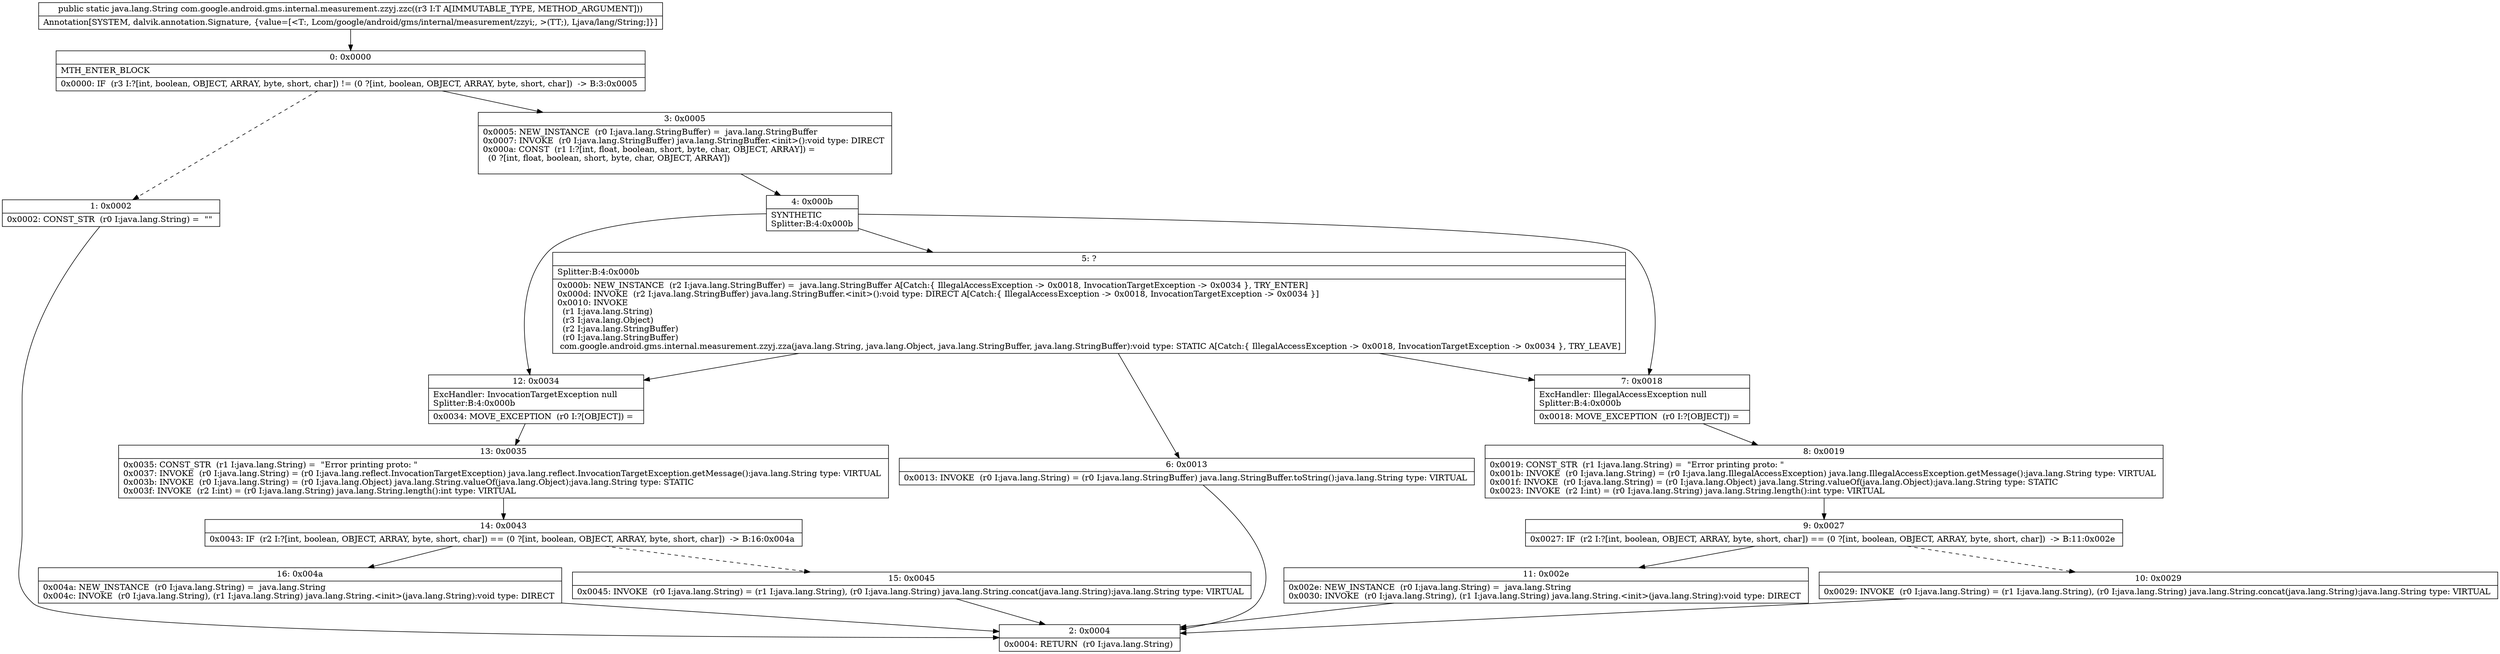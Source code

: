 digraph "CFG forcom.google.android.gms.internal.measurement.zzyj.zzc(Lcom\/google\/android\/gms\/internal\/measurement\/zzyi;)Ljava\/lang\/String;" {
Node_0 [shape=record,label="{0\:\ 0x0000|MTH_ENTER_BLOCK\l|0x0000: IF  (r3 I:?[int, boolean, OBJECT, ARRAY, byte, short, char]) != (0 ?[int, boolean, OBJECT, ARRAY, byte, short, char])  \-\> B:3:0x0005 \l}"];
Node_1 [shape=record,label="{1\:\ 0x0002|0x0002: CONST_STR  (r0 I:java.lang.String) =  \"\" \l}"];
Node_2 [shape=record,label="{2\:\ 0x0004|0x0004: RETURN  (r0 I:java.lang.String) \l}"];
Node_3 [shape=record,label="{3\:\ 0x0005|0x0005: NEW_INSTANCE  (r0 I:java.lang.StringBuffer) =  java.lang.StringBuffer \l0x0007: INVOKE  (r0 I:java.lang.StringBuffer) java.lang.StringBuffer.\<init\>():void type: DIRECT \l0x000a: CONST  (r1 I:?[int, float, boolean, short, byte, char, OBJECT, ARRAY]) = \l  (0 ?[int, float, boolean, short, byte, char, OBJECT, ARRAY])\l \l}"];
Node_4 [shape=record,label="{4\:\ 0x000b|SYNTHETIC\lSplitter:B:4:0x000b\l}"];
Node_5 [shape=record,label="{5\:\ ?|Splitter:B:4:0x000b\l|0x000b: NEW_INSTANCE  (r2 I:java.lang.StringBuffer) =  java.lang.StringBuffer A[Catch:\{ IllegalAccessException \-\> 0x0018, InvocationTargetException \-\> 0x0034 \}, TRY_ENTER]\l0x000d: INVOKE  (r2 I:java.lang.StringBuffer) java.lang.StringBuffer.\<init\>():void type: DIRECT A[Catch:\{ IllegalAccessException \-\> 0x0018, InvocationTargetException \-\> 0x0034 \}]\l0x0010: INVOKE  \l  (r1 I:java.lang.String)\l  (r3 I:java.lang.Object)\l  (r2 I:java.lang.StringBuffer)\l  (r0 I:java.lang.StringBuffer)\l com.google.android.gms.internal.measurement.zzyj.zza(java.lang.String, java.lang.Object, java.lang.StringBuffer, java.lang.StringBuffer):void type: STATIC A[Catch:\{ IllegalAccessException \-\> 0x0018, InvocationTargetException \-\> 0x0034 \}, TRY_LEAVE]\l}"];
Node_6 [shape=record,label="{6\:\ 0x0013|0x0013: INVOKE  (r0 I:java.lang.String) = (r0 I:java.lang.StringBuffer) java.lang.StringBuffer.toString():java.lang.String type: VIRTUAL \l}"];
Node_7 [shape=record,label="{7\:\ 0x0018|ExcHandler: IllegalAccessException null\lSplitter:B:4:0x000b\l|0x0018: MOVE_EXCEPTION  (r0 I:?[OBJECT]) =  \l}"];
Node_8 [shape=record,label="{8\:\ 0x0019|0x0019: CONST_STR  (r1 I:java.lang.String) =  \"Error printing proto: \" \l0x001b: INVOKE  (r0 I:java.lang.String) = (r0 I:java.lang.IllegalAccessException) java.lang.IllegalAccessException.getMessage():java.lang.String type: VIRTUAL \l0x001f: INVOKE  (r0 I:java.lang.String) = (r0 I:java.lang.Object) java.lang.String.valueOf(java.lang.Object):java.lang.String type: STATIC \l0x0023: INVOKE  (r2 I:int) = (r0 I:java.lang.String) java.lang.String.length():int type: VIRTUAL \l}"];
Node_9 [shape=record,label="{9\:\ 0x0027|0x0027: IF  (r2 I:?[int, boolean, OBJECT, ARRAY, byte, short, char]) == (0 ?[int, boolean, OBJECT, ARRAY, byte, short, char])  \-\> B:11:0x002e \l}"];
Node_10 [shape=record,label="{10\:\ 0x0029|0x0029: INVOKE  (r0 I:java.lang.String) = (r1 I:java.lang.String), (r0 I:java.lang.String) java.lang.String.concat(java.lang.String):java.lang.String type: VIRTUAL \l}"];
Node_11 [shape=record,label="{11\:\ 0x002e|0x002e: NEW_INSTANCE  (r0 I:java.lang.String) =  java.lang.String \l0x0030: INVOKE  (r0 I:java.lang.String), (r1 I:java.lang.String) java.lang.String.\<init\>(java.lang.String):void type: DIRECT \l}"];
Node_12 [shape=record,label="{12\:\ 0x0034|ExcHandler: InvocationTargetException null\lSplitter:B:4:0x000b\l|0x0034: MOVE_EXCEPTION  (r0 I:?[OBJECT]) =  \l}"];
Node_13 [shape=record,label="{13\:\ 0x0035|0x0035: CONST_STR  (r1 I:java.lang.String) =  \"Error printing proto: \" \l0x0037: INVOKE  (r0 I:java.lang.String) = (r0 I:java.lang.reflect.InvocationTargetException) java.lang.reflect.InvocationTargetException.getMessage():java.lang.String type: VIRTUAL \l0x003b: INVOKE  (r0 I:java.lang.String) = (r0 I:java.lang.Object) java.lang.String.valueOf(java.lang.Object):java.lang.String type: STATIC \l0x003f: INVOKE  (r2 I:int) = (r0 I:java.lang.String) java.lang.String.length():int type: VIRTUAL \l}"];
Node_14 [shape=record,label="{14\:\ 0x0043|0x0043: IF  (r2 I:?[int, boolean, OBJECT, ARRAY, byte, short, char]) == (0 ?[int, boolean, OBJECT, ARRAY, byte, short, char])  \-\> B:16:0x004a \l}"];
Node_15 [shape=record,label="{15\:\ 0x0045|0x0045: INVOKE  (r0 I:java.lang.String) = (r1 I:java.lang.String), (r0 I:java.lang.String) java.lang.String.concat(java.lang.String):java.lang.String type: VIRTUAL \l}"];
Node_16 [shape=record,label="{16\:\ 0x004a|0x004a: NEW_INSTANCE  (r0 I:java.lang.String) =  java.lang.String \l0x004c: INVOKE  (r0 I:java.lang.String), (r1 I:java.lang.String) java.lang.String.\<init\>(java.lang.String):void type: DIRECT \l}"];
MethodNode[shape=record,label="{public static java.lang.String com.google.android.gms.internal.measurement.zzyj.zzc((r3 I:T A[IMMUTABLE_TYPE, METHOD_ARGUMENT]))  | Annotation[SYSTEM, dalvik.annotation.Signature, \{value=[\<T:, Lcom\/google\/android\/gms\/internal\/measurement\/zzyi;, \>(TT;), Ljava\/lang\/String;]\}]\l}"];
MethodNode -> Node_0;
Node_0 -> Node_1[style=dashed];
Node_0 -> Node_3;
Node_1 -> Node_2;
Node_3 -> Node_4;
Node_4 -> Node_5;
Node_4 -> Node_7;
Node_4 -> Node_12;
Node_5 -> Node_6;
Node_5 -> Node_7;
Node_5 -> Node_12;
Node_6 -> Node_2;
Node_7 -> Node_8;
Node_8 -> Node_9;
Node_9 -> Node_10[style=dashed];
Node_9 -> Node_11;
Node_10 -> Node_2;
Node_11 -> Node_2;
Node_12 -> Node_13;
Node_13 -> Node_14;
Node_14 -> Node_15[style=dashed];
Node_14 -> Node_16;
Node_15 -> Node_2;
Node_16 -> Node_2;
}

